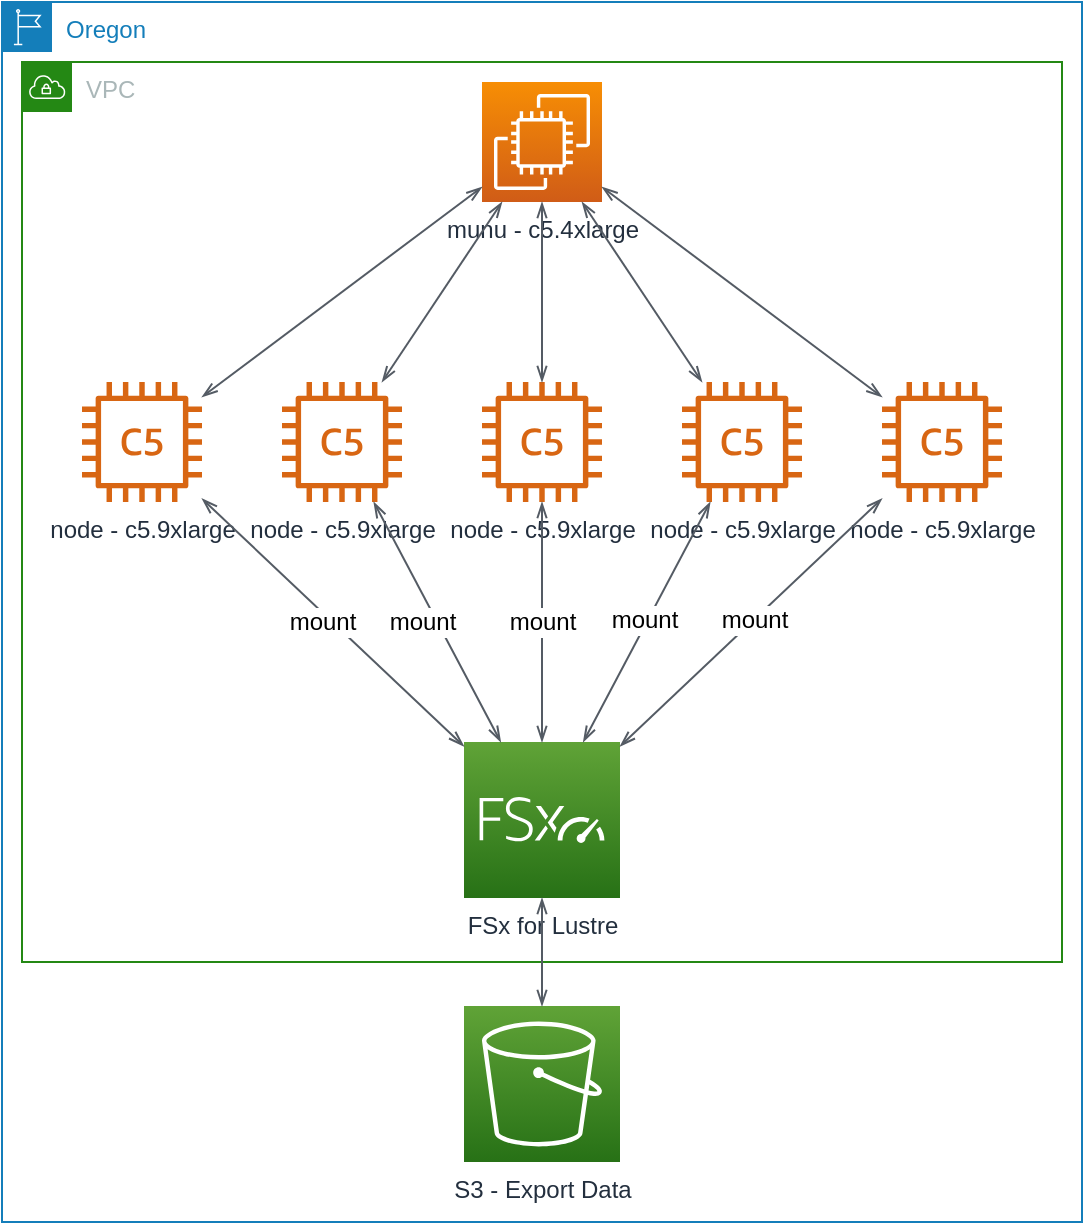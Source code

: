 <mxfile version="10.7.7" type="github"><diagram id="q9AmcKL6WB5k2FZVxJXk" name="Page-1"><mxGraphModel dx="878" dy="528" grid="1" gridSize="10" guides="1" tooltips="1" connect="1" arrows="1" fold="1" page="1" pageScale="1" pageWidth="827" pageHeight="1169" math="0" shadow="0"><root><mxCell id="0"/><mxCell id="1" parent="0"/><mxCell id="5DRI0aEIiBv-17XpL_Ay-1" value="Oregon" style="points=[[0,0],[0.25,0],[0.5,0],[0.75,0],[1,0],[1,0.25],[1,0.5],[1,0.75],[1,1],[0.75,1],[0.5,1],[0.25,1],[0,1],[0,0.75],[0,0.5],[0,0.25]];outlineConnect=0;gradientColor=none;html=1;whiteSpace=wrap;fontSize=12;fontStyle=0;shape=mxgraph.aws4.group;grIcon=mxgraph.aws4.group_region;strokeColor=#147EBA;fillColor=none;verticalAlign=top;align=left;spacingLeft=30;fontColor=#147EBA;dashed=0;" parent="1" vertex="1"><mxGeometry x="20" y="20" width="540" height="610" as="geometry"/></mxCell><mxCell id="5DRI0aEIiBv-17XpL_Ay-2" value="VPC" style="points=[[0,0],[0.25,0],[0.5,0],[0.75,0],[1,0],[1,0.25],[1,0.5],[1,0.75],[1,1],[0.75,1],[0.5,1],[0.25,1],[0,1],[0,0.75],[0,0.5],[0,0.25]];outlineConnect=0;gradientColor=none;html=1;whiteSpace=wrap;fontSize=12;fontStyle=0;shape=mxgraph.aws4.group;grIcon=mxgraph.aws4.group_vpc;strokeColor=#248814;fillColor=none;verticalAlign=top;align=left;spacingLeft=30;fontColor=#AAB7B8;dashed=0;" parent="1" vertex="1"><mxGeometry x="30" y="50" width="520" height="450" as="geometry"/></mxCell><mxCell id="5DRI0aEIiBv-17XpL_Ay-4" value="munu - c5.4xlarge" style="outlineConnect=0;fontColor=#232F3E;gradientColor=#F78E04;gradientDirection=north;fillColor=#D05C17;strokeColor=#ffffff;dashed=0;verticalLabelPosition=bottom;verticalAlign=top;align=center;html=1;fontSize=12;fontStyle=0;aspect=fixed;shape=mxgraph.aws4.resourceIcon;resIcon=mxgraph.aws4.ec2;" parent="1" vertex="1"><mxGeometry x="260" y="60" width="60" height="60" as="geometry"/></mxCell><mxCell id="5DRI0aEIiBv-17XpL_Ay-5" value="node - c5.9xlarge" style="outlineConnect=0;fontColor=#232F3E;gradientColor=none;fillColor=#D86613;strokeColor=none;dashed=0;verticalLabelPosition=bottom;verticalAlign=top;align=center;html=1;fontSize=12;fontStyle=0;aspect=fixed;pointerEvents=1;shape=mxgraph.aws4.c5_instance;" parent="1" vertex="1"><mxGeometry x="60" y="210" width="60" height="60" as="geometry"/></mxCell><mxCell id="5DRI0aEIiBv-17XpL_Ay-6" value="node - c5.9xlarge" style="outlineConnect=0;fontColor=#232F3E;gradientColor=none;fillColor=#D86613;strokeColor=none;dashed=0;verticalLabelPosition=bottom;verticalAlign=top;align=center;html=1;fontSize=12;fontStyle=0;aspect=fixed;pointerEvents=1;shape=mxgraph.aws4.c5_instance;" parent="1" vertex="1"><mxGeometry x="160" y="210" width="60" height="60" as="geometry"/></mxCell><mxCell id="5DRI0aEIiBv-17XpL_Ay-7" value="node - c5.9xlarge" style="outlineConnect=0;fontColor=#232F3E;gradientColor=none;fillColor=#D86613;strokeColor=none;dashed=0;verticalLabelPosition=bottom;verticalAlign=top;align=center;html=1;fontSize=12;fontStyle=0;aspect=fixed;pointerEvents=1;shape=mxgraph.aws4.c5_instance;" parent="1" vertex="1"><mxGeometry x="260" y="210" width="60" height="60" as="geometry"/></mxCell><mxCell id="5DRI0aEIiBv-17XpL_Ay-8" value="node - c5.9xlarge" style="outlineConnect=0;fontColor=#232F3E;gradientColor=none;fillColor=#D86613;strokeColor=none;dashed=0;verticalLabelPosition=bottom;verticalAlign=top;align=center;html=1;fontSize=12;fontStyle=0;aspect=fixed;pointerEvents=1;shape=mxgraph.aws4.c5_instance;" parent="1" vertex="1"><mxGeometry x="360" y="210" width="60" height="60" as="geometry"/></mxCell><mxCell id="5DRI0aEIiBv-17XpL_Ay-9" value="node - c5.9xlarge" style="outlineConnect=0;fontColor=#232F3E;gradientColor=none;fillColor=#D86613;strokeColor=none;dashed=0;verticalLabelPosition=bottom;verticalAlign=top;align=center;html=1;fontSize=12;fontStyle=0;aspect=fixed;pointerEvents=1;shape=mxgraph.aws4.c5_instance;" parent="1" vertex="1"><mxGeometry x="460" y="210" width="60" height="60" as="geometry"/></mxCell><mxCell id="5DRI0aEIiBv-17XpL_Ay-10" value="" style="html=1;endArrow=openThin;elbow=vertical;startArrow=openThin;startFill=0;endFill=0;strokeColor=#545B64;rounded=0;" parent="1" source="5DRI0aEIiBv-17XpL_Ay-5" target="5DRI0aEIiBv-17XpL_Ay-4" edge="1"><mxGeometry width="100" relative="1" as="geometry"><mxPoint x="110" y="120" as="sourcePoint"/><mxPoint x="210" y="120" as="targetPoint"/></mxGeometry></mxCell><mxCell id="5DRI0aEIiBv-17XpL_Ay-11" value="" style="html=1;endArrow=openThin;elbow=vertical;startArrow=openThin;startFill=0;endFill=0;strokeColor=#545B64;rounded=0;" parent="1" source="5DRI0aEIiBv-17XpL_Ay-6" target="5DRI0aEIiBv-17XpL_Ay-4" edge="1"><mxGeometry width="100" relative="1" as="geometry"><mxPoint x="130" y="227.5" as="sourcePoint"/><mxPoint x="270" y="122.5" as="targetPoint"/></mxGeometry></mxCell><mxCell id="5DRI0aEIiBv-17XpL_Ay-12" value="" style="html=1;endArrow=openThin;elbow=vertical;startArrow=openThin;startFill=0;endFill=0;strokeColor=#545B64;rounded=0;" parent="1" source="5DRI0aEIiBv-17XpL_Ay-7" target="5DRI0aEIiBv-17XpL_Ay-4" edge="1"><mxGeometry width="100" relative="1" as="geometry"><mxPoint x="140" y="237.5" as="sourcePoint"/><mxPoint x="280" y="132.5" as="targetPoint"/></mxGeometry></mxCell><mxCell id="5DRI0aEIiBv-17XpL_Ay-13" value="" style="html=1;endArrow=openThin;elbow=vertical;startArrow=openThin;startFill=0;endFill=0;strokeColor=#545B64;rounded=0;" parent="1" source="5DRI0aEIiBv-17XpL_Ay-8" target="5DRI0aEIiBv-17XpL_Ay-4" edge="1"><mxGeometry width="100" relative="1" as="geometry"><mxPoint x="150" y="247.5" as="sourcePoint"/><mxPoint x="290" y="142.5" as="targetPoint"/></mxGeometry></mxCell><mxCell id="5DRI0aEIiBv-17XpL_Ay-14" value="" style="html=1;endArrow=openThin;elbow=vertical;startArrow=openThin;startFill=0;endFill=0;strokeColor=#545B64;rounded=0;" parent="1" source="5DRI0aEIiBv-17XpL_Ay-9" target="5DRI0aEIiBv-17XpL_Ay-4" edge="1"><mxGeometry width="100" relative="1" as="geometry"><mxPoint x="160" y="257.5" as="sourcePoint"/><mxPoint x="300" y="152.5" as="targetPoint"/></mxGeometry></mxCell><mxCell id="5DRI0aEIiBv-17XpL_Ay-15" value="FSx for Lustre" style="outlineConnect=0;fontColor=#232F3E;gradientColor=#60A337;gradientDirection=north;fillColor=#277116;strokeColor=#ffffff;dashed=0;verticalLabelPosition=bottom;verticalAlign=top;align=center;html=1;fontSize=12;fontStyle=0;aspect=fixed;shape=mxgraph.aws4.resourceIcon;resIcon=mxgraph.aws4.fsx_for_lustre;" parent="1" vertex="1"><mxGeometry x="251" y="390" width="78" height="78" as="geometry"/></mxCell><mxCell id="5DRI0aEIiBv-17XpL_Ay-16" value="" style="html=1;endArrow=openThin;elbow=vertical;startArrow=openThin;startFill=0;endFill=0;strokeColor=#545B64;rounded=0;" parent="1" source="5DRI0aEIiBv-17XpL_Ay-5" target="5DRI0aEIiBv-17XpL_Ay-15" edge="1"><mxGeometry width="100" relative="1" as="geometry"><mxPoint x="130" y="227.5" as="sourcePoint"/><mxPoint x="270" y="122.5" as="targetPoint"/></mxGeometry></mxCell><mxCell id="5DRI0aEIiBv-17XpL_Ay-22" value="mount" style="text;html=1;resizable=0;points=[];align=center;verticalAlign=middle;labelBackgroundColor=#ffffff;" parent="5DRI0aEIiBv-17XpL_Ay-16" vertex="1" connectable="0"><mxGeometry x="-0.038" y="-3" relative="1" as="geometry"><mxPoint x="-1" y="-0.5" as="offset"/></mxGeometry></mxCell><mxCell id="5DRI0aEIiBv-17XpL_Ay-17" value="" style="html=1;endArrow=openThin;elbow=vertical;startArrow=openThin;startFill=0;endFill=0;strokeColor=#545B64;rounded=0;" parent="1" source="5DRI0aEIiBv-17XpL_Ay-6" target="5DRI0aEIiBv-17XpL_Ay-15" edge="1"><mxGeometry width="100" relative="1" as="geometry"><mxPoint x="140" y="237.5" as="sourcePoint"/><mxPoint x="280" y="132.5" as="targetPoint"/></mxGeometry></mxCell><mxCell id="5DRI0aEIiBv-17XpL_Ay-23" value="mount" style="text;html=1;resizable=0;points=[];align=center;verticalAlign=middle;labelBackgroundColor=#ffffff;" parent="5DRI0aEIiBv-17XpL_Ay-17" vertex="1" connectable="0"><mxGeometry x="-0.176" y="-1" relative="1" as="geometry"><mxPoint x="-1" y="10" as="offset"/></mxGeometry></mxCell><mxCell id="5DRI0aEIiBv-17XpL_Ay-19" value="" style="html=1;endArrow=openThin;elbow=vertical;startArrow=openThin;startFill=0;endFill=0;strokeColor=#545B64;rounded=0;" parent="1" source="5DRI0aEIiBv-17XpL_Ay-7" target="5DRI0aEIiBv-17XpL_Ay-15" edge="1"><mxGeometry width="100" relative="1" as="geometry"><mxPoint x="215.873" y="280" as="sourcePoint"/><mxPoint x="279.365" y="400" as="targetPoint"/></mxGeometry></mxCell><mxCell id="5DRI0aEIiBv-17XpL_Ay-24" value="mount&lt;br&gt;" style="text;html=1;resizable=0;points=[];align=center;verticalAlign=middle;labelBackgroundColor=#ffffff;" parent="5DRI0aEIiBv-17XpL_Ay-19" vertex="1" connectable="0"><mxGeometry x="-0.233" y="-4" relative="1" as="geometry"><mxPoint x="4" y="14" as="offset"/></mxGeometry></mxCell><mxCell id="5DRI0aEIiBv-17XpL_Ay-20" value="" style="html=1;endArrow=openThin;elbow=vertical;startArrow=openThin;startFill=0;endFill=0;strokeColor=#545B64;rounded=0;" parent="1" source="5DRI0aEIiBv-17XpL_Ay-8" target="5DRI0aEIiBv-17XpL_Ay-15" edge="1"><mxGeometry width="100" relative="1" as="geometry"><mxPoint x="225.873" y="290" as="sourcePoint"/><mxPoint x="289.365" y="410" as="targetPoint"/></mxGeometry></mxCell><mxCell id="5DRI0aEIiBv-17XpL_Ay-25" value="mount" style="text;html=1;resizable=0;points=[];align=center;verticalAlign=middle;labelBackgroundColor=#ffffff;" parent="5DRI0aEIiBv-17XpL_Ay-20" vertex="1" connectable="0"><mxGeometry x="0.009" y="-1" relative="1" as="geometry"><mxPoint y="-1" as="offset"/></mxGeometry></mxCell><mxCell id="5DRI0aEIiBv-17XpL_Ay-21" value="" style="html=1;endArrow=openThin;elbow=vertical;startArrow=openThin;startFill=0;endFill=0;strokeColor=#545B64;rounded=0;" parent="1" source="5DRI0aEIiBv-17XpL_Ay-9" target="5DRI0aEIiBv-17XpL_Ay-15" edge="1"><mxGeometry width="100" relative="1" as="geometry"><mxPoint x="235.873" y="300" as="sourcePoint"/><mxPoint x="299.365" y="420" as="targetPoint"/></mxGeometry></mxCell><mxCell id="5DRI0aEIiBv-17XpL_Ay-26" value="mount" style="text;html=1;resizable=0;points=[];align=center;verticalAlign=middle;labelBackgroundColor=#ffffff;" parent="5DRI0aEIiBv-17XpL_Ay-21" vertex="1" connectable="0"><mxGeometry x="-0.022" relative="1" as="geometry"><mxPoint as="offset"/></mxGeometry></mxCell><mxCell id="EVMTu1R9qJhhblzyGUJy-1" value="S3 - Export Data" style="outlineConnect=0;fontColor=#232F3E;gradientColor=#60A337;gradientDirection=north;fillColor=#277116;strokeColor=#ffffff;dashed=0;verticalLabelPosition=bottom;verticalAlign=top;align=center;html=1;fontSize=12;fontStyle=0;aspect=fixed;shape=mxgraph.aws4.resourceIcon;resIcon=mxgraph.aws4.s3;" parent="1" vertex="1"><mxGeometry x="251" y="522" width="78" height="78" as="geometry"/></mxCell><mxCell id="EVMTu1R9qJhhblzyGUJy-3" value="" style="html=1;endArrow=openThin;elbow=vertical;startArrow=openThin;startFill=0;endFill=0;strokeColor=#545B64;rounded=0;" parent="1" source="EVMTu1R9qJhhblzyGUJy-1" target="5DRI0aEIiBv-17XpL_Ay-15" edge="1"><mxGeometry width="100" relative="1" as="geometry"><mxPoint x="470" y="227.5" as="sourcePoint"/><mxPoint x="330" y="122.5" as="targetPoint"/></mxGeometry></mxCell></root></mxGraphModel></diagram><diagram id="tFu93Q3tj5WFlefj5Ckh" name="Page-2"><mxGraphModel dx="878" dy="528" grid="1" gridSize="10" guides="1" tooltips="1" connect="1" arrows="1" fold="1" page="1" pageScale="1" pageWidth="827" pageHeight="1169" math="0" shadow="0"><root><mxCell id="q6alKe31p_p5EF-J0-Bt-0"/><mxCell id="q6alKe31p_p5EF-J0-Bt-1" parent="q6alKe31p_p5EF-J0-Bt-0"/><mxCell id="Tc02gFEfzCTMte_sN3bE-0" value="Oregon" style="points=[[0,0],[0.25,0],[0.5,0],[0.75,0],[1,0],[1,0.25],[1,0.5],[1,0.75],[1,1],[0.75,1],[0.5,1],[0.25,1],[0,1],[0,0.75],[0,0.5],[0,0.25]];outlineConnect=0;gradientColor=none;html=1;whiteSpace=wrap;fontSize=12;fontStyle=0;shape=mxgraph.aws4.group;grIcon=mxgraph.aws4.group_region;strokeColor=#147EBA;fillColor=none;verticalAlign=top;align=left;spacingLeft=30;fontColor=#147EBA;dashed=0;" parent="q6alKe31p_p5EF-J0-Bt-1" vertex="1"><mxGeometry x="20" y="540" width="540" height="490" as="geometry"/></mxCell><mxCell id="Tc02gFEfzCTMte_sN3bE-1" value="VPC" style="points=[[0,0],[0.25,0],[0.5,0],[0.75,0],[1,0],[1,0.25],[1,0.5],[1,0.75],[1,1],[0.75,1],[0.5,1],[0.25,1],[0,1],[0,0.75],[0,0.5],[0,0.25]];outlineConnect=0;gradientColor=none;html=1;whiteSpace=wrap;fontSize=12;fontStyle=0;shape=mxgraph.aws4.group;grIcon=mxgraph.aws4.group_vpc;strokeColor=#248814;fillColor=none;verticalAlign=top;align=left;spacingLeft=30;fontColor=#AAB7B8;dashed=0;" parent="q6alKe31p_p5EF-J0-Bt-1" vertex="1"><mxGeometry x="30" y="570" width="520" height="450" as="geometry"/></mxCell><mxCell id="Tc02gFEfzCTMte_sN3bE-2" value="munu - c5.4xlarge" style="outlineConnect=0;fontColor=#232F3E;gradientColor=#F78E04;gradientDirection=north;fillColor=#D05C17;strokeColor=#ffffff;dashed=0;verticalLabelPosition=bottom;verticalAlign=top;align=center;html=1;fontSize=12;fontStyle=0;aspect=fixed;shape=mxgraph.aws4.resourceIcon;resIcon=mxgraph.aws4.ec2;" parent="q6alKe31p_p5EF-J0-Bt-1" vertex="1"><mxGeometry x="260" y="580" width="60" height="60" as="geometry"/></mxCell><mxCell id="Tc02gFEfzCTMte_sN3bE-3" value="node - c5.9xlarge" style="outlineConnect=0;fontColor=#232F3E;gradientColor=none;fillColor=#D86613;strokeColor=none;dashed=0;verticalLabelPosition=bottom;verticalAlign=top;align=center;html=1;fontSize=12;fontStyle=0;aspect=fixed;pointerEvents=1;shape=mxgraph.aws4.c5_instance;" parent="q6alKe31p_p5EF-J0-Bt-1" vertex="1"><mxGeometry x="60" y="730" width="60" height="60" as="geometry"/></mxCell><mxCell id="Tc02gFEfzCTMte_sN3bE-4" value="node - c5.9xlarge" style="outlineConnect=0;fontColor=#232F3E;gradientColor=none;fillColor=#D86613;strokeColor=none;dashed=0;verticalLabelPosition=bottom;verticalAlign=top;align=center;html=1;fontSize=12;fontStyle=0;aspect=fixed;pointerEvents=1;shape=mxgraph.aws4.c5_instance;" parent="q6alKe31p_p5EF-J0-Bt-1" vertex="1"><mxGeometry x="160" y="730" width="60" height="60" as="geometry"/></mxCell><mxCell id="Tc02gFEfzCTMte_sN3bE-5" value="node - c5.9xlarge" style="outlineConnect=0;fontColor=#232F3E;gradientColor=none;fillColor=#D86613;strokeColor=none;dashed=0;verticalLabelPosition=bottom;verticalAlign=top;align=center;html=1;fontSize=12;fontStyle=0;aspect=fixed;pointerEvents=1;shape=mxgraph.aws4.c5_instance;" parent="q6alKe31p_p5EF-J0-Bt-1" vertex="1"><mxGeometry x="260" y="730" width="60" height="60" as="geometry"/></mxCell><mxCell id="Tc02gFEfzCTMte_sN3bE-6" value="node - c5.9xlarge" style="outlineConnect=0;fontColor=#232F3E;gradientColor=none;fillColor=#D86613;strokeColor=none;dashed=0;verticalLabelPosition=bottom;verticalAlign=top;align=center;html=1;fontSize=12;fontStyle=0;aspect=fixed;pointerEvents=1;shape=mxgraph.aws4.c5_instance;" parent="q6alKe31p_p5EF-J0-Bt-1" vertex="1"><mxGeometry x="360" y="730" width="60" height="60" as="geometry"/></mxCell><mxCell id="Tc02gFEfzCTMte_sN3bE-7" value="node - c5.9xlarge" style="outlineConnect=0;fontColor=#232F3E;gradientColor=none;fillColor=#D86613;strokeColor=none;dashed=0;verticalLabelPosition=bottom;verticalAlign=top;align=center;html=1;fontSize=12;fontStyle=0;aspect=fixed;pointerEvents=1;shape=mxgraph.aws4.c5_instance;" parent="q6alKe31p_p5EF-J0-Bt-1" vertex="1"><mxGeometry x="460" y="730" width="60" height="60" as="geometry"/></mxCell><mxCell id="Tc02gFEfzCTMte_sN3bE-8" value="" style="html=1;endArrow=openThin;elbow=vertical;startArrow=openThin;startFill=0;endFill=0;strokeColor=#545B64;rounded=0;" parent="q6alKe31p_p5EF-J0-Bt-1" source="Tc02gFEfzCTMte_sN3bE-3" target="Tc02gFEfzCTMte_sN3bE-2" edge="1"><mxGeometry width="100" relative="1" as="geometry"><mxPoint x="110" y="640" as="sourcePoint"/><mxPoint x="210" y="640" as="targetPoint"/></mxGeometry></mxCell><mxCell id="Tc02gFEfzCTMte_sN3bE-9" value="" style="html=1;endArrow=openThin;elbow=vertical;startArrow=openThin;startFill=0;endFill=0;strokeColor=#545B64;rounded=0;" parent="q6alKe31p_p5EF-J0-Bt-1" source="Tc02gFEfzCTMte_sN3bE-4" target="Tc02gFEfzCTMte_sN3bE-2" edge="1"><mxGeometry width="100" relative="1" as="geometry"><mxPoint x="130" y="747.5" as="sourcePoint"/><mxPoint x="270" y="642.5" as="targetPoint"/></mxGeometry></mxCell><mxCell id="Tc02gFEfzCTMte_sN3bE-10" value="" style="html=1;endArrow=openThin;elbow=vertical;startArrow=openThin;startFill=0;endFill=0;strokeColor=#545B64;rounded=0;" parent="q6alKe31p_p5EF-J0-Bt-1" source="Tc02gFEfzCTMte_sN3bE-5" target="Tc02gFEfzCTMte_sN3bE-2" edge="1"><mxGeometry width="100" relative="1" as="geometry"><mxPoint x="140" y="757.5" as="sourcePoint"/><mxPoint x="280" y="652.5" as="targetPoint"/></mxGeometry></mxCell><mxCell id="Tc02gFEfzCTMte_sN3bE-11" value="" style="html=1;endArrow=openThin;elbow=vertical;startArrow=openThin;startFill=0;endFill=0;strokeColor=#545B64;rounded=0;" parent="q6alKe31p_p5EF-J0-Bt-1" source="Tc02gFEfzCTMte_sN3bE-6" target="Tc02gFEfzCTMte_sN3bE-2" edge="1"><mxGeometry width="100" relative="1" as="geometry"><mxPoint x="150" y="767.5" as="sourcePoint"/><mxPoint x="290" y="662.5" as="targetPoint"/></mxGeometry></mxCell><mxCell id="Tc02gFEfzCTMte_sN3bE-12" value="" style="html=1;endArrow=openThin;elbow=vertical;startArrow=openThin;startFill=0;endFill=0;strokeColor=#545B64;rounded=0;" parent="q6alKe31p_p5EF-J0-Bt-1" source="Tc02gFEfzCTMte_sN3bE-7" target="Tc02gFEfzCTMte_sN3bE-2" edge="1"><mxGeometry width="100" relative="1" as="geometry"><mxPoint x="160" y="777.5" as="sourcePoint"/><mxPoint x="300" y="672.5" as="targetPoint"/></mxGeometry></mxCell><mxCell id="Tc02gFEfzCTMte_sN3bE-13" value="" style="html=1;endArrow=openThin;elbow=vertical;startArrow=openThin;startFill=0;endFill=0;strokeColor=#545B64;rounded=0;" parent="q6alKe31p_p5EF-J0-Bt-1" source="Tc02gFEfzCTMte_sN3bE-3" target="Tc02gFEfzCTMte_sN3bE-23" edge="1"><mxGeometry width="100" relative="1" as="geometry"><mxPoint x="130" y="747.5" as="sourcePoint"/><mxPoint x="251" y="912.145" as="targetPoint"/></mxGeometry></mxCell><mxCell id="Tc02gFEfzCTMte_sN3bE-14" value="mount" style="text;html=1;resizable=0;points=[];align=center;verticalAlign=middle;labelBackgroundColor=#ffffff;" parent="Tc02gFEfzCTMte_sN3bE-13" vertex="1" connectable="0"><mxGeometry x="-0.038" y="-3" relative="1" as="geometry"><mxPoint x="-1" y="-0.5" as="offset"/></mxGeometry></mxCell><mxCell id="Tc02gFEfzCTMte_sN3bE-15" value="" style="html=1;endArrow=openThin;elbow=vertical;startArrow=openThin;startFill=0;endFill=0;strokeColor=#545B64;rounded=0;" parent="q6alKe31p_p5EF-J0-Bt-1" source="Tc02gFEfzCTMte_sN3bE-4" target="Tc02gFEfzCTMte_sN3bE-23" edge="1"><mxGeometry width="100" relative="1" as="geometry"><mxPoint x="140" y="757.5" as="sourcePoint"/><mxPoint x="269.365" y="910" as="targetPoint"/></mxGeometry></mxCell><mxCell id="Tc02gFEfzCTMte_sN3bE-16" value="mount" style="text;html=1;resizable=0;points=[];align=center;verticalAlign=middle;labelBackgroundColor=#ffffff;" parent="Tc02gFEfzCTMte_sN3bE-15" vertex="1" connectable="0"><mxGeometry x="-0.176" y="-1" relative="1" as="geometry"><mxPoint x="-1" y="10" as="offset"/></mxGeometry></mxCell><mxCell id="Tc02gFEfzCTMte_sN3bE-17" value="" style="html=1;endArrow=openThin;elbow=vertical;startArrow=openThin;startFill=0;endFill=0;strokeColor=#545B64;rounded=0;" parent="q6alKe31p_p5EF-J0-Bt-1" source="Tc02gFEfzCTMte_sN3bE-5" target="Tc02gFEfzCTMte_sN3bE-23" edge="1"><mxGeometry width="100" relative="1" as="geometry"><mxPoint x="215.873" y="800" as="sourcePoint"/><mxPoint x="290" y="910" as="targetPoint"/></mxGeometry></mxCell><mxCell id="Tc02gFEfzCTMte_sN3bE-18" value="mount&lt;br&gt;" style="text;html=1;resizable=0;points=[];align=center;verticalAlign=middle;labelBackgroundColor=#ffffff;" parent="Tc02gFEfzCTMte_sN3bE-17" vertex="1" connectable="0"><mxGeometry x="-0.233" y="-4" relative="1" as="geometry"><mxPoint x="4" y="14" as="offset"/></mxGeometry></mxCell><mxCell id="Tc02gFEfzCTMte_sN3bE-19" value="" style="html=1;endArrow=openThin;elbow=vertical;startArrow=openThin;startFill=0;endFill=0;strokeColor=#545B64;rounded=0;" parent="q6alKe31p_p5EF-J0-Bt-1" source="Tc02gFEfzCTMte_sN3bE-6" target="Tc02gFEfzCTMte_sN3bE-23" edge="1"><mxGeometry width="100" relative="1" as="geometry"><mxPoint x="225.873" y="810" as="sourcePoint"/><mxPoint x="310.635" y="910" as="targetPoint"/></mxGeometry></mxCell><mxCell id="Tc02gFEfzCTMte_sN3bE-20" value="mount" style="text;html=1;resizable=0;points=[];align=center;verticalAlign=middle;labelBackgroundColor=#ffffff;" parent="Tc02gFEfzCTMte_sN3bE-19" vertex="1" connectable="0"><mxGeometry x="0.009" y="-1" relative="1" as="geometry"><mxPoint y="-1" as="offset"/></mxGeometry></mxCell><mxCell id="Tc02gFEfzCTMte_sN3bE-21" value="" style="html=1;endArrow=openThin;elbow=vertical;startArrow=openThin;startFill=0;endFill=0;strokeColor=#545B64;rounded=0;" parent="q6alKe31p_p5EF-J0-Bt-1" source="Tc02gFEfzCTMte_sN3bE-7" target="Tc02gFEfzCTMte_sN3bE-23" edge="1"><mxGeometry width="100" relative="1" as="geometry"><mxPoint x="235.873" y="820" as="sourcePoint"/><mxPoint x="329" y="912.145" as="targetPoint"/></mxGeometry></mxCell><mxCell id="Tc02gFEfzCTMte_sN3bE-22" value="mount" style="text;html=1;resizable=0;points=[];align=center;verticalAlign=middle;labelBackgroundColor=#ffffff;" parent="Tc02gFEfzCTMte_sN3bE-21" vertex="1" connectable="0"><mxGeometry x="-0.022" relative="1" as="geometry"><mxPoint as="offset"/></mxGeometry></mxCell><mxCell id="Tc02gFEfzCTMte_sN3bE-23" value="Qumulo Single Node" style="outlineConnect=0;fontColor=#232F3E;gradientColor=#F78E04;gradientDirection=north;fillColor=#D05C17;strokeColor=#ffffff;dashed=0;verticalLabelPosition=bottom;verticalAlign=top;align=center;html=1;fontSize=12;fontStyle=0;aspect=fixed;shape=mxgraph.aws4.resourceIcon;resIcon=mxgraph.aws4.ec2;" parent="q6alKe31p_p5EF-J0-Bt-1" vertex="1"><mxGeometry x="251" y="910" width="78" height="78" as="geometry"/></mxCell></root></mxGraphModel></diagram><diagram name="Page-3" id="MjUpZuOBi2nO564WhMPi"><mxGraphModel dx="878" dy="528" grid="1" gridSize="10" guides="1" tooltips="1" connect="1" arrows="1" fold="1" page="1" pageScale="1" pageWidth="827" pageHeight="1169" math="0" shadow="0"><root><mxCell id="msJwl5WD4MLP_vMAhSgw-0"/><mxCell id="msJwl5WD4MLP_vMAhSgw-1" parent="msJwl5WD4MLP_vMAhSgw-0"/><mxCell id="msJwl5WD4MLP_vMAhSgw-2" value="Oregon" style="points=[[0,0],[0.25,0],[0.5,0],[0.75,0],[1,0],[1,0.25],[1,0.5],[1,0.75],[1,1],[0.75,1],[0.5,1],[0.25,1],[0,1],[0,0.75],[0,0.5],[0,0.25]];outlineConnect=0;gradientColor=none;html=1;whiteSpace=wrap;fontSize=12;fontStyle=0;shape=mxgraph.aws4.group;grIcon=mxgraph.aws4.group_region;strokeColor=#147EBA;fillColor=none;verticalAlign=top;align=left;spacingLeft=30;fontColor=#147EBA;dashed=0;" parent="msJwl5WD4MLP_vMAhSgw-1" vertex="1"><mxGeometry x="20" y="20" width="540" height="820" as="geometry"/></mxCell><mxCell id="msJwl5WD4MLP_vMAhSgw-3" value="VPC" style="points=[[0,0],[0.25,0],[0.5,0],[0.75,0],[1,0],[1,0.25],[1,0.5],[1,0.75],[1,1],[0.75,1],[0.5,1],[0.25,1],[0,1],[0,0.75],[0,0.5],[0,0.25]];outlineConnect=0;gradientColor=none;html=1;whiteSpace=wrap;fontSize=12;fontStyle=0;shape=mxgraph.aws4.group;grIcon=mxgraph.aws4.group_vpc;strokeColor=#248814;fillColor=none;verticalAlign=top;align=left;spacingLeft=30;fontColor=#AAB7B8;dashed=0;" parent="msJwl5WD4MLP_vMAhSgw-1" vertex="1"><mxGeometry x="30" y="50" width="520" height="610" as="geometry"/></mxCell><mxCell id="msJwl5WD4MLP_vMAhSgw-50" value="WekaIO Cluster&lt;div style=&quot;text-align: left; font-size: 18px;&quot;&gt;&lt;/div&gt;" style="rounded=1;whiteSpace=wrap;html=1;dashed=1;fillColor=none;align=left;labelPosition=center;verticalLabelPosition=middle;verticalAlign=top;spacingTop=20;spacingLeft=10;fontSize=18;fontStyle=1" parent="msJwl5WD4MLP_vMAhSgw-1" vertex="1"><mxGeometry x="40" y="378" width="360" height="232" as="geometry"/></mxCell><mxCell id="msJwl5WD4MLP_vMAhSgw-4" value="munu - c5.4xlarge" style="outlineConnect=0;fontColor=#232F3E;gradientColor=#F78E04;gradientDirection=north;fillColor=#D05C17;strokeColor=#ffffff;dashed=0;verticalLabelPosition=bottom;verticalAlign=top;align=center;html=1;fontSize=12;fontStyle=0;aspect=fixed;shape=mxgraph.aws4.resourceIcon;resIcon=mxgraph.aws4.ec2;" parent="msJwl5WD4MLP_vMAhSgw-1" vertex="1"><mxGeometry x="260" y="60" width="60" height="60" as="geometry"/></mxCell><mxCell id="msJwl5WD4MLP_vMAhSgw-5" value="node - c5.9xlarge" style="outlineConnect=0;fontColor=#232F3E;gradientColor=none;fillColor=#D86613;strokeColor=none;dashed=0;verticalLabelPosition=bottom;verticalAlign=top;align=center;html=1;fontSize=12;fontStyle=0;aspect=fixed;pointerEvents=1;shape=mxgraph.aws4.c5_instance;" parent="msJwl5WD4MLP_vMAhSgw-1" vertex="1"><mxGeometry x="60" y="210" width="60" height="60" as="geometry"/></mxCell><mxCell id="msJwl5WD4MLP_vMAhSgw-6" value="node - c5.9xlarge" style="outlineConnect=0;fontColor=#232F3E;gradientColor=none;fillColor=#D86613;strokeColor=none;dashed=0;verticalLabelPosition=bottom;verticalAlign=top;align=center;html=1;fontSize=12;fontStyle=0;aspect=fixed;pointerEvents=1;shape=mxgraph.aws4.c5_instance;" parent="msJwl5WD4MLP_vMAhSgw-1" vertex="1"><mxGeometry x="160" y="210" width="60" height="60" as="geometry"/></mxCell><mxCell id="msJwl5WD4MLP_vMAhSgw-7" value="node - c5.9xlarge" style="outlineConnect=0;fontColor=#232F3E;gradientColor=none;fillColor=#D86613;strokeColor=none;dashed=0;verticalLabelPosition=bottom;verticalAlign=top;align=center;html=1;fontSize=12;fontStyle=0;aspect=fixed;pointerEvents=1;shape=mxgraph.aws4.c5_instance;" parent="msJwl5WD4MLP_vMAhSgw-1" vertex="1"><mxGeometry x="260" y="210" width="60" height="60" as="geometry"/></mxCell><mxCell id="msJwl5WD4MLP_vMAhSgw-8" value="node - c5.9xlarge" style="outlineConnect=0;fontColor=#232F3E;gradientColor=none;fillColor=#D86613;strokeColor=none;dashed=0;verticalLabelPosition=bottom;verticalAlign=top;align=center;html=1;fontSize=12;fontStyle=0;aspect=fixed;pointerEvents=1;shape=mxgraph.aws4.c5_instance;" parent="msJwl5WD4MLP_vMAhSgw-1" vertex="1"><mxGeometry x="360" y="210" width="60" height="60" as="geometry"/></mxCell><mxCell id="msJwl5WD4MLP_vMAhSgw-9" value="node - c5.9xlarge" style="outlineConnect=0;fontColor=#232F3E;gradientColor=none;fillColor=#D86613;strokeColor=none;dashed=0;verticalLabelPosition=bottom;verticalAlign=top;align=center;html=1;fontSize=12;fontStyle=0;aspect=fixed;pointerEvents=1;shape=mxgraph.aws4.c5_instance;" parent="msJwl5WD4MLP_vMAhSgw-1" vertex="1"><mxGeometry x="460" y="210" width="60" height="60" as="geometry"/></mxCell><mxCell id="msJwl5WD4MLP_vMAhSgw-10" value="" style="html=1;endArrow=openThin;elbow=vertical;startArrow=openThin;startFill=0;endFill=0;strokeColor=#545B64;rounded=0;" parent="msJwl5WD4MLP_vMAhSgw-1" source="msJwl5WD4MLP_vMAhSgw-5" target="msJwl5WD4MLP_vMAhSgw-4" edge="1"><mxGeometry width="100" relative="1" as="geometry"><mxPoint x="110" y="120" as="sourcePoint"/><mxPoint x="210" y="120" as="targetPoint"/></mxGeometry></mxCell><mxCell id="msJwl5WD4MLP_vMAhSgw-11" value="" style="html=1;endArrow=openThin;elbow=vertical;startArrow=openThin;startFill=0;endFill=0;strokeColor=#545B64;rounded=0;" parent="msJwl5WD4MLP_vMAhSgw-1" source="msJwl5WD4MLP_vMAhSgw-6" target="msJwl5WD4MLP_vMAhSgw-4" edge="1"><mxGeometry width="100" relative="1" as="geometry"><mxPoint x="130" y="227.5" as="sourcePoint"/><mxPoint x="270" y="122.5" as="targetPoint"/></mxGeometry></mxCell><mxCell id="msJwl5WD4MLP_vMAhSgw-12" value="" style="html=1;endArrow=openThin;elbow=vertical;startArrow=openThin;startFill=0;endFill=0;strokeColor=#545B64;rounded=0;" parent="msJwl5WD4MLP_vMAhSgw-1" source="msJwl5WD4MLP_vMAhSgw-7" target="msJwl5WD4MLP_vMAhSgw-4" edge="1"><mxGeometry width="100" relative="1" as="geometry"><mxPoint x="140" y="237.5" as="sourcePoint"/><mxPoint x="280" y="132.5" as="targetPoint"/></mxGeometry></mxCell><mxCell id="msJwl5WD4MLP_vMAhSgw-13" value="" style="html=1;endArrow=openThin;elbow=vertical;startArrow=openThin;startFill=0;endFill=0;strokeColor=#545B64;rounded=0;" parent="msJwl5WD4MLP_vMAhSgw-1" source="msJwl5WD4MLP_vMAhSgw-8" target="msJwl5WD4MLP_vMAhSgw-4" edge="1"><mxGeometry width="100" relative="1" as="geometry"><mxPoint x="150" y="247.5" as="sourcePoint"/><mxPoint x="290" y="142.5" as="targetPoint"/></mxGeometry></mxCell><mxCell id="msJwl5WD4MLP_vMAhSgw-14" value="" style="html=1;endArrow=openThin;elbow=vertical;startArrow=openThin;startFill=0;endFill=0;strokeColor=#545B64;rounded=0;" parent="msJwl5WD4MLP_vMAhSgw-1" source="msJwl5WD4MLP_vMAhSgw-9" target="msJwl5WD4MLP_vMAhSgw-4" edge="1"><mxGeometry width="100" relative="1" as="geometry"><mxPoint x="160" y="257.5" as="sourcePoint"/><mxPoint x="300" y="152.5" as="targetPoint"/></mxGeometry></mxCell><mxCell id="msJwl5WD4MLP_vMAhSgw-16" value="" style="html=1;endArrow=openThin;elbow=vertical;startArrow=openThin;startFill=0;endFill=0;strokeColor=#545B64;rounded=0;" parent="msJwl5WD4MLP_vMAhSgw-1" source="msJwl5WD4MLP_vMAhSgw-5" target="msJwl5WD4MLP_vMAhSgw-26" edge="1"><mxGeometry width="100" relative="1" as="geometry"><mxPoint x="130" y="227.5" as="sourcePoint"/><mxPoint x="251" y="392.145" as="targetPoint"/></mxGeometry></mxCell><mxCell id="msJwl5WD4MLP_vMAhSgw-18" value="" style="html=1;endArrow=openThin;elbow=vertical;startArrow=openThin;startFill=0;endFill=0;strokeColor=#545B64;rounded=0;" parent="msJwl5WD4MLP_vMAhSgw-1" source="msJwl5WD4MLP_vMAhSgw-6" target="msJwl5WD4MLP_vMAhSgw-27" edge="1"><mxGeometry width="100" relative="1" as="geometry"><mxPoint x="140" y="237.5" as="sourcePoint"/><mxPoint x="269.365" y="390" as="targetPoint"/></mxGeometry></mxCell><mxCell id="msJwl5WD4MLP_vMAhSgw-20" value="" style="html=1;endArrow=openThin;elbow=vertical;startArrow=openThin;startFill=0;endFill=0;strokeColor=#545B64;rounded=0;" parent="msJwl5WD4MLP_vMAhSgw-1" source="msJwl5WD4MLP_vMAhSgw-7" target="msJwl5WD4MLP_vMAhSgw-28" edge="1"><mxGeometry width="100" relative="1" as="geometry"><mxPoint x="215.873" y="280" as="sourcePoint"/><mxPoint x="290" y="390" as="targetPoint"/></mxGeometry></mxCell><mxCell id="msJwl5WD4MLP_vMAhSgw-22" value="" style="html=1;endArrow=openThin;elbow=vertical;startArrow=openThin;startFill=0;endFill=0;strokeColor=#545B64;rounded=0;" parent="msJwl5WD4MLP_vMAhSgw-1" source="msJwl5WD4MLP_vMAhSgw-8" target="msJwl5WD4MLP_vMAhSgw-29" edge="1"><mxGeometry width="100" relative="1" as="geometry"><mxPoint x="225.873" y="290" as="sourcePoint"/><mxPoint x="310.635" y="390" as="targetPoint"/></mxGeometry></mxCell><mxCell id="msJwl5WD4MLP_vMAhSgw-24" value="" style="html=1;endArrow=openThin;elbow=vertical;startArrow=openThin;startFill=0;endFill=0;strokeColor=#545B64;rounded=0;" parent="msJwl5WD4MLP_vMAhSgw-1" source="msJwl5WD4MLP_vMAhSgw-9" target="msJwl5WD4MLP_vMAhSgw-30" edge="1"><mxGeometry width="100" relative="1" as="geometry"><mxPoint x="235.873" y="300" as="sourcePoint"/><mxPoint x="329" y="392.145" as="targetPoint"/></mxGeometry></mxCell><mxCell id="msJwl5WD4MLP_vMAhSgw-26" value="client mount" style="rounded=0;whiteSpace=wrap;html=1;dashed=1;" parent="msJwl5WD4MLP_vMAhSgw-1" vertex="1"><mxGeometry x="60" y="300" width="60" height="30" as="geometry"/></mxCell><mxCell id="msJwl5WD4MLP_vMAhSgw-27" value="client mount" style="rounded=0;whiteSpace=wrap;html=1;dashed=1;" parent="msJwl5WD4MLP_vMAhSgw-1" vertex="1"><mxGeometry x="160" y="300" width="60" height="30" as="geometry"/></mxCell><mxCell id="msJwl5WD4MLP_vMAhSgw-28" value="client mount" style="rounded=0;whiteSpace=wrap;html=1;dashed=1;" parent="msJwl5WD4MLP_vMAhSgw-1" vertex="1"><mxGeometry x="260" y="300" width="60" height="30" as="geometry"/></mxCell><mxCell id="msJwl5WD4MLP_vMAhSgw-29" value="client mount" style="rounded=0;whiteSpace=wrap;html=1;dashed=1;" parent="msJwl5WD4MLP_vMAhSgw-1" vertex="1"><mxGeometry x="360" y="300" width="60" height="30" as="geometry"/></mxCell><mxCell id="msJwl5WD4MLP_vMAhSgw-30" value="client mount" style="rounded=0;whiteSpace=wrap;html=1;dashed=1;" parent="msJwl5WD4MLP_vMAhSgw-1" vertex="1"><mxGeometry x="460" y="300" width="60" height="30" as="geometry"/></mxCell><mxCell id="msJwl5WD4MLP_vMAhSgw-32" value="" style="html=1;endArrow=openThin;elbow=vertical;startArrow=openThin;startFill=0;endFill=0;strokeColor=#545B64;rounded=0;" parent="msJwl5WD4MLP_vMAhSgw-1" source="msJwl5WD4MLP_vMAhSgw-50" target="msJwl5WD4MLP_vMAhSgw-26" edge="1"><mxGeometry width="100" relative="1" as="geometry"><mxPoint x="265" y="446.25" as="sourcePoint"/><mxPoint x="270" y="122.5" as="targetPoint"/></mxGeometry></mxCell><mxCell id="msJwl5WD4MLP_vMAhSgw-33" value="" style="html=1;endArrow=openThin;elbow=vertical;startArrow=openThin;startFill=0;endFill=0;strokeColor=#545B64;rounded=0;" parent="msJwl5WD4MLP_vMAhSgw-1" source="msJwl5WD4MLP_vMAhSgw-50" target="msJwl5WD4MLP_vMAhSgw-27" edge="1"><mxGeometry width="100" relative="1" as="geometry"><mxPoint x="273.333" y="440" as="sourcePoint"/><mxPoint x="130" y="340" as="targetPoint"/></mxGeometry></mxCell><mxCell id="msJwl5WD4MLP_vMAhSgw-34" value="" style="html=1;endArrow=openThin;elbow=vertical;startArrow=openThin;startFill=0;endFill=0;strokeColor=#545B64;rounded=0;" parent="msJwl5WD4MLP_vMAhSgw-1" source="msJwl5WD4MLP_vMAhSgw-50" target="msJwl5WD4MLP_vMAhSgw-28" edge="1"><mxGeometry width="100" relative="1" as="geometry"><mxPoint x="290" y="440" as="sourcePoint"/><mxPoint x="140" y="350" as="targetPoint"/></mxGeometry></mxCell><mxCell id="msJwl5WD4MLP_vMAhSgw-35" value="" style="html=1;endArrow=openThin;elbow=vertical;startArrow=openThin;startFill=0;endFill=0;strokeColor=#545B64;rounded=0;" parent="msJwl5WD4MLP_vMAhSgw-1" source="msJwl5WD4MLP_vMAhSgw-50" target="msJwl5WD4MLP_vMAhSgw-29" edge="1"><mxGeometry width="100" relative="1" as="geometry"><mxPoint x="306.667" y="440" as="sourcePoint"/><mxPoint x="150" y="360" as="targetPoint"/></mxGeometry></mxCell><mxCell id="msJwl5WD4MLP_vMAhSgw-36" value="" style="html=1;endArrow=openThin;elbow=vertical;startArrow=openThin;startFill=0;endFill=0;strokeColor=#545B64;rounded=0;" parent="msJwl5WD4MLP_vMAhSgw-1" source="msJwl5WD4MLP_vMAhSgw-50" target="msJwl5WD4MLP_vMAhSgw-30" edge="1"><mxGeometry width="100" relative="1" as="geometry"><mxPoint x="315" y="446.25" as="sourcePoint"/><mxPoint x="160" y="370" as="targetPoint"/></mxGeometry></mxCell><mxCell id="msJwl5WD4MLP_vMAhSgw-37" value="WekaIO - i3.xlarge" style="outlineConnect=0;fontColor=#232F3E;gradientColor=none;fillColor=#D86613;strokeColor=none;dashed=0;verticalLabelPosition=bottom;verticalAlign=top;align=center;html=1;fontSize=12;fontStyle=0;aspect=fixed;pointerEvents=1;shape=mxgraph.aws4.i3_instance;" parent="msJwl5WD4MLP_vMAhSgw-1" vertex="1"><mxGeometry x="81" y="444" width="48" height="48" as="geometry"/></mxCell><mxCell id="msJwl5WD4MLP_vMAhSgw-38" value="WekaIO - i3.xlarge" style="outlineConnect=0;fontColor=#232F3E;gradientColor=none;fillColor=#D86613;strokeColor=none;dashed=0;verticalLabelPosition=bottom;verticalAlign=top;align=center;html=1;fontSize=12;fontStyle=0;aspect=fixed;pointerEvents=1;shape=mxgraph.aws4.i3_instance;" parent="msJwl5WD4MLP_vMAhSgw-1" vertex="1"><mxGeometry x="305" y="444" width="50" height="50" as="geometry"/></mxCell><mxCell id="msJwl5WD4MLP_vMAhSgw-39" value="WekaIO - i3.xlarge" style="outlineConnect=0;fontColor=#232F3E;gradientColor=none;fillColor=#D86613;strokeColor=none;dashed=0;verticalLabelPosition=bottom;verticalAlign=top;align=center;html=1;fontSize=12;fontStyle=0;aspect=fixed;pointerEvents=1;shape=mxgraph.aws4.i3_instance;" parent="msJwl5WD4MLP_vMAhSgw-1" vertex="1"><mxGeometry x="193" y="524" width="48" height="48" as="geometry"/></mxCell><mxCell id="msJwl5WD4MLP_vMAhSgw-40" value="WekaIO - i3.xlarge" style="outlineConnect=0;fontColor=#232F3E;gradientColor=none;fillColor=#D86613;strokeColor=none;dashed=0;verticalLabelPosition=bottom;verticalAlign=top;align=center;html=1;fontSize=12;fontStyle=0;aspect=fixed;pointerEvents=1;shape=mxgraph.aws4.i3_instance;" parent="msJwl5WD4MLP_vMAhSgw-1" vertex="1"><mxGeometry x="305" y="524" width="48" height="48" as="geometry"/></mxCell><mxCell id="msJwl5WD4MLP_vMAhSgw-41" value="WekaIO - i3.xlarge" style="outlineConnect=0;fontColor=#232F3E;gradientColor=none;fillColor=#D86613;strokeColor=none;dashed=0;verticalLabelPosition=bottom;verticalAlign=top;align=center;html=1;fontSize=12;fontStyle=0;aspect=fixed;pointerEvents=1;shape=mxgraph.aws4.i3_instance;" parent="msJwl5WD4MLP_vMAhSgw-1" vertex="1"><mxGeometry x="193" y="444" width="48" height="48" as="geometry"/></mxCell><mxCell id="msJwl5WD4MLP_vMAhSgw-42" value="WekaIO - i3.xlarge" style="outlineConnect=0;fontColor=#232F3E;gradientColor=none;fillColor=#D86613;strokeColor=none;dashed=0;verticalLabelPosition=bottom;verticalAlign=top;align=center;html=1;fontSize=12;fontStyle=0;aspect=fixed;pointerEvents=1;shape=mxgraph.aws4.i3_instance;" parent="msJwl5WD4MLP_vMAhSgw-1" vertex="1"><mxGeometry x="81" y="524" width="48" height="48" as="geometry"/></mxCell><mxCell id="quLTJdO4GHQqB5WCFtsk-0" value="S3 - WekaIO" style="outlineConnect=0;fontColor=#232F3E;gradientColor=#60A337;gradientDirection=north;fillColor=#277116;strokeColor=#ffffff;dashed=0;verticalLabelPosition=bottom;verticalAlign=top;align=center;html=1;fontSize=12;fontStyle=0;aspect=fixed;shape=mxgraph.aws4.resourceIcon;resIcon=mxgraph.aws4.s3;" vertex="1" parent="msJwl5WD4MLP_vMAhSgw-1"><mxGeometry x="251" y="730" width="78" height="78" as="geometry"/></mxCell><mxCell id="quLTJdO4GHQqB5WCFtsk-3" value="" style="shape=flexArrow;endArrow=classic;startArrow=classic;html=1;strokeWidth=1;fillColor=#ffe6cc;strokeColor=#d79b00;" edge="1" parent="msJwl5WD4MLP_vMAhSgw-1" source="quLTJdO4GHQqB5WCFtsk-0" target="msJwl5WD4MLP_vMAhSgw-50"><mxGeometry width="50" height="50" relative="1" as="geometry"><mxPoint x="170" y="720" as="sourcePoint"/><mxPoint x="220" y="670" as="targetPoint"/></mxGeometry></mxCell><mxCell id="_rR1c3D3NSqVldp20L2P-1" value="Classic LB" style="outlineConnect=0;fontColor=#232F3E;gradientColor=#F78E04;gradientDirection=north;fillColor=#D05C17;strokeColor=#ffffff;dashed=0;verticalLabelPosition=bottom;verticalAlign=top;align=center;html=1;fontSize=12;fontStyle=0;aspect=fixed;shape=mxgraph.aws4.resourceIcon;resIcon=mxgraph.aws4.elastic_load_balancing;" vertex="1" parent="msJwl5WD4MLP_vMAhSgw-1"><mxGeometry x="460" y="464" width="60" height="60" as="geometry"/></mxCell></root></mxGraphModel></diagram></mxfile>